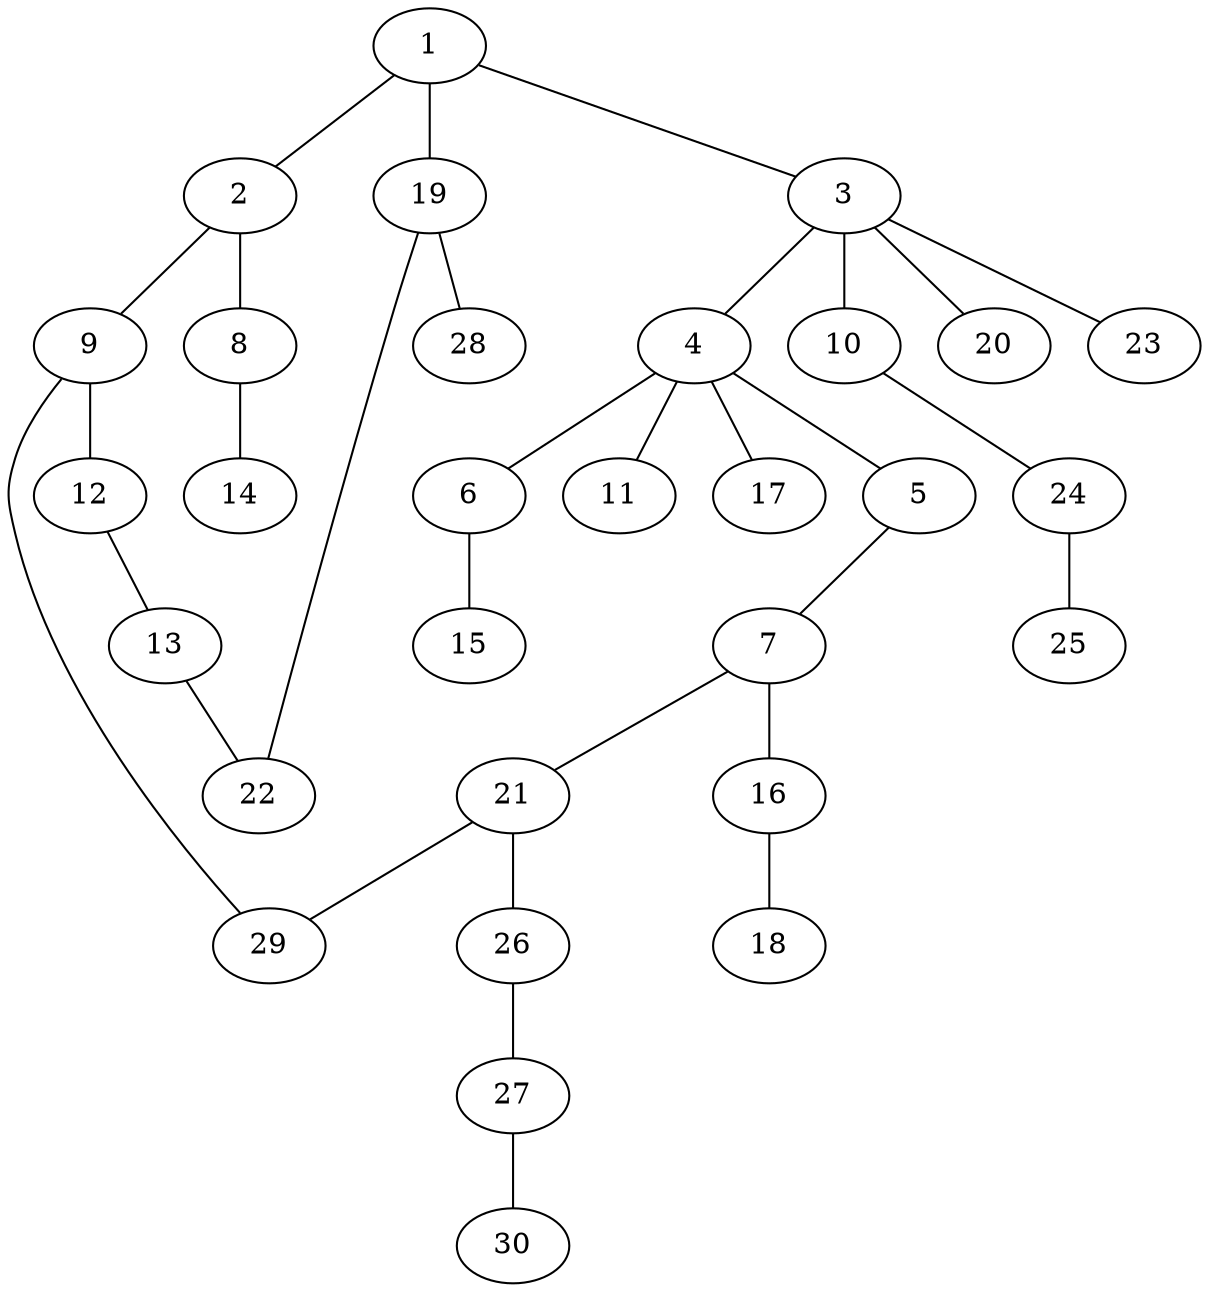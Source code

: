 graph graphname {1--2
1--3
1--19
2--8
2--9
3--4
3--10
3--20
3--23
4--5
4--6
4--11
4--17
5--7
6--15
7--16
7--21
8--14
9--12
9--29
10--24
12--13
13--22
16--18
19--22
19--28
21--26
21--29
24--25
26--27
27--30
}